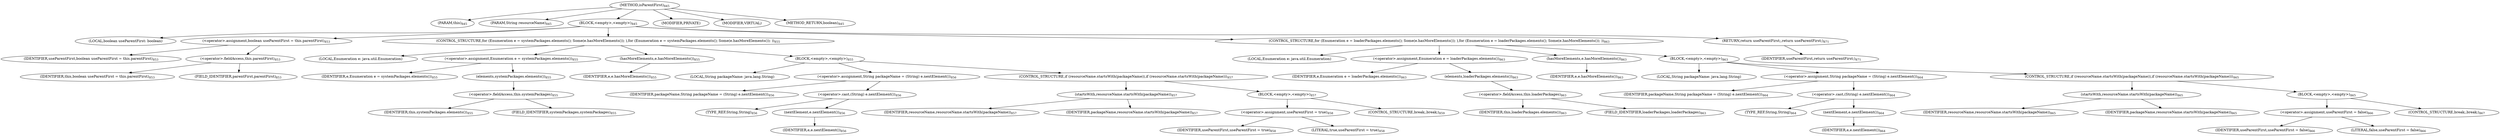 digraph "isParentFirst" {  
"1679" [label = <(METHOD,isParentFirst)<SUB>845</SUB>> ]
"1680" [label = <(PARAM,this)<SUB>845</SUB>> ]
"1681" [label = <(PARAM,String resourceName)<SUB>845</SUB>> ]
"1682" [label = <(BLOCK,&lt;empty&gt;,&lt;empty&gt;)<SUB>845</SUB>> ]
"1683" [label = <(LOCAL,boolean useParentFirst: boolean)> ]
"1684" [label = <(&lt;operator&gt;.assignment,boolean useParentFirst = this.parentFirst)<SUB>853</SUB>> ]
"1685" [label = <(IDENTIFIER,useParentFirst,boolean useParentFirst = this.parentFirst)<SUB>853</SUB>> ]
"1686" [label = <(&lt;operator&gt;.fieldAccess,this.parentFirst)<SUB>853</SUB>> ]
"1687" [label = <(IDENTIFIER,this,boolean useParentFirst = this.parentFirst)<SUB>853</SUB>> ]
"1688" [label = <(FIELD_IDENTIFIER,parentFirst,parentFirst)<SUB>853</SUB>> ]
"1689" [label = <(CONTROL_STRUCTURE,for (Enumeration e = systemPackages.elements(); Some(e.hasMoreElements()); ),for (Enumeration e = systemPackages.elements(); Some(e.hasMoreElements()); ))<SUB>855</SUB>> ]
"1690" [label = <(LOCAL,Enumeration e: java.util.Enumeration)> ]
"1691" [label = <(&lt;operator&gt;.assignment,Enumeration e = systemPackages.elements())<SUB>855</SUB>> ]
"1692" [label = <(IDENTIFIER,e,Enumeration e = systemPackages.elements())<SUB>855</SUB>> ]
"1693" [label = <(elements,systemPackages.elements())<SUB>855</SUB>> ]
"1694" [label = <(&lt;operator&gt;.fieldAccess,this.systemPackages)<SUB>855</SUB>> ]
"1695" [label = <(IDENTIFIER,this,systemPackages.elements())<SUB>855</SUB>> ]
"1696" [label = <(FIELD_IDENTIFIER,systemPackages,systemPackages)<SUB>855</SUB>> ]
"1697" [label = <(hasMoreElements,e.hasMoreElements())<SUB>855</SUB>> ]
"1698" [label = <(IDENTIFIER,e,e.hasMoreElements())<SUB>855</SUB>> ]
"1699" [label = <(BLOCK,&lt;empty&gt;,&lt;empty&gt;)<SUB>855</SUB>> ]
"1700" [label = <(LOCAL,String packageName: java.lang.String)> ]
"1701" [label = <(&lt;operator&gt;.assignment,String packageName = (String) e.nextElement())<SUB>856</SUB>> ]
"1702" [label = <(IDENTIFIER,packageName,String packageName = (String) e.nextElement())<SUB>856</SUB>> ]
"1703" [label = <(&lt;operator&gt;.cast,(String) e.nextElement())<SUB>856</SUB>> ]
"1704" [label = <(TYPE_REF,String,String)<SUB>856</SUB>> ]
"1705" [label = <(nextElement,e.nextElement())<SUB>856</SUB>> ]
"1706" [label = <(IDENTIFIER,e,e.nextElement())<SUB>856</SUB>> ]
"1707" [label = <(CONTROL_STRUCTURE,if (resourceName.startsWith(packageName)),if (resourceName.startsWith(packageName)))<SUB>857</SUB>> ]
"1708" [label = <(startsWith,resourceName.startsWith(packageName))<SUB>857</SUB>> ]
"1709" [label = <(IDENTIFIER,resourceName,resourceName.startsWith(packageName))<SUB>857</SUB>> ]
"1710" [label = <(IDENTIFIER,packageName,resourceName.startsWith(packageName))<SUB>857</SUB>> ]
"1711" [label = <(BLOCK,&lt;empty&gt;,&lt;empty&gt;)<SUB>857</SUB>> ]
"1712" [label = <(&lt;operator&gt;.assignment,useParentFirst = true)<SUB>858</SUB>> ]
"1713" [label = <(IDENTIFIER,useParentFirst,useParentFirst = true)<SUB>858</SUB>> ]
"1714" [label = <(LITERAL,true,useParentFirst = true)<SUB>858</SUB>> ]
"1715" [label = <(CONTROL_STRUCTURE,break;,break;)<SUB>859</SUB>> ]
"1716" [label = <(CONTROL_STRUCTURE,for (Enumeration e = loaderPackages.elements(); Some(e.hasMoreElements()); ),for (Enumeration e = loaderPackages.elements(); Some(e.hasMoreElements()); ))<SUB>863</SUB>> ]
"1717" [label = <(LOCAL,Enumeration e: java.util.Enumeration)> ]
"1718" [label = <(&lt;operator&gt;.assignment,Enumeration e = loaderPackages.elements())<SUB>863</SUB>> ]
"1719" [label = <(IDENTIFIER,e,Enumeration e = loaderPackages.elements())<SUB>863</SUB>> ]
"1720" [label = <(elements,loaderPackages.elements())<SUB>863</SUB>> ]
"1721" [label = <(&lt;operator&gt;.fieldAccess,this.loaderPackages)<SUB>863</SUB>> ]
"1722" [label = <(IDENTIFIER,this,loaderPackages.elements())<SUB>863</SUB>> ]
"1723" [label = <(FIELD_IDENTIFIER,loaderPackages,loaderPackages)<SUB>863</SUB>> ]
"1724" [label = <(hasMoreElements,e.hasMoreElements())<SUB>863</SUB>> ]
"1725" [label = <(IDENTIFIER,e,e.hasMoreElements())<SUB>863</SUB>> ]
"1726" [label = <(BLOCK,&lt;empty&gt;,&lt;empty&gt;)<SUB>863</SUB>> ]
"1727" [label = <(LOCAL,String packageName: java.lang.String)> ]
"1728" [label = <(&lt;operator&gt;.assignment,String packageName = (String) e.nextElement())<SUB>864</SUB>> ]
"1729" [label = <(IDENTIFIER,packageName,String packageName = (String) e.nextElement())<SUB>864</SUB>> ]
"1730" [label = <(&lt;operator&gt;.cast,(String) e.nextElement())<SUB>864</SUB>> ]
"1731" [label = <(TYPE_REF,String,String)<SUB>864</SUB>> ]
"1732" [label = <(nextElement,e.nextElement())<SUB>864</SUB>> ]
"1733" [label = <(IDENTIFIER,e,e.nextElement())<SUB>864</SUB>> ]
"1734" [label = <(CONTROL_STRUCTURE,if (resourceName.startsWith(packageName)),if (resourceName.startsWith(packageName)))<SUB>865</SUB>> ]
"1735" [label = <(startsWith,resourceName.startsWith(packageName))<SUB>865</SUB>> ]
"1736" [label = <(IDENTIFIER,resourceName,resourceName.startsWith(packageName))<SUB>865</SUB>> ]
"1737" [label = <(IDENTIFIER,packageName,resourceName.startsWith(packageName))<SUB>865</SUB>> ]
"1738" [label = <(BLOCK,&lt;empty&gt;,&lt;empty&gt;)<SUB>865</SUB>> ]
"1739" [label = <(&lt;operator&gt;.assignment,useParentFirst = false)<SUB>866</SUB>> ]
"1740" [label = <(IDENTIFIER,useParentFirst,useParentFirst = false)<SUB>866</SUB>> ]
"1741" [label = <(LITERAL,false,useParentFirst = false)<SUB>866</SUB>> ]
"1742" [label = <(CONTROL_STRUCTURE,break;,break;)<SUB>867</SUB>> ]
"1743" [label = <(RETURN,return useParentFirst;,return useParentFirst;)<SUB>871</SUB>> ]
"1744" [label = <(IDENTIFIER,useParentFirst,return useParentFirst;)<SUB>871</SUB>> ]
"1745" [label = <(MODIFIER,PRIVATE)> ]
"1746" [label = <(MODIFIER,VIRTUAL)> ]
"1747" [label = <(METHOD_RETURN,boolean)<SUB>845</SUB>> ]
  "1679" -> "1680" 
  "1679" -> "1681" 
  "1679" -> "1682" 
  "1679" -> "1745" 
  "1679" -> "1746" 
  "1679" -> "1747" 
  "1682" -> "1683" 
  "1682" -> "1684" 
  "1682" -> "1689" 
  "1682" -> "1716" 
  "1682" -> "1743" 
  "1684" -> "1685" 
  "1684" -> "1686" 
  "1686" -> "1687" 
  "1686" -> "1688" 
  "1689" -> "1690" 
  "1689" -> "1691" 
  "1689" -> "1697" 
  "1689" -> "1699" 
  "1691" -> "1692" 
  "1691" -> "1693" 
  "1693" -> "1694" 
  "1694" -> "1695" 
  "1694" -> "1696" 
  "1697" -> "1698" 
  "1699" -> "1700" 
  "1699" -> "1701" 
  "1699" -> "1707" 
  "1701" -> "1702" 
  "1701" -> "1703" 
  "1703" -> "1704" 
  "1703" -> "1705" 
  "1705" -> "1706" 
  "1707" -> "1708" 
  "1707" -> "1711" 
  "1708" -> "1709" 
  "1708" -> "1710" 
  "1711" -> "1712" 
  "1711" -> "1715" 
  "1712" -> "1713" 
  "1712" -> "1714" 
  "1716" -> "1717" 
  "1716" -> "1718" 
  "1716" -> "1724" 
  "1716" -> "1726" 
  "1718" -> "1719" 
  "1718" -> "1720" 
  "1720" -> "1721" 
  "1721" -> "1722" 
  "1721" -> "1723" 
  "1724" -> "1725" 
  "1726" -> "1727" 
  "1726" -> "1728" 
  "1726" -> "1734" 
  "1728" -> "1729" 
  "1728" -> "1730" 
  "1730" -> "1731" 
  "1730" -> "1732" 
  "1732" -> "1733" 
  "1734" -> "1735" 
  "1734" -> "1738" 
  "1735" -> "1736" 
  "1735" -> "1737" 
  "1738" -> "1739" 
  "1738" -> "1742" 
  "1739" -> "1740" 
  "1739" -> "1741" 
  "1743" -> "1744" 
}
